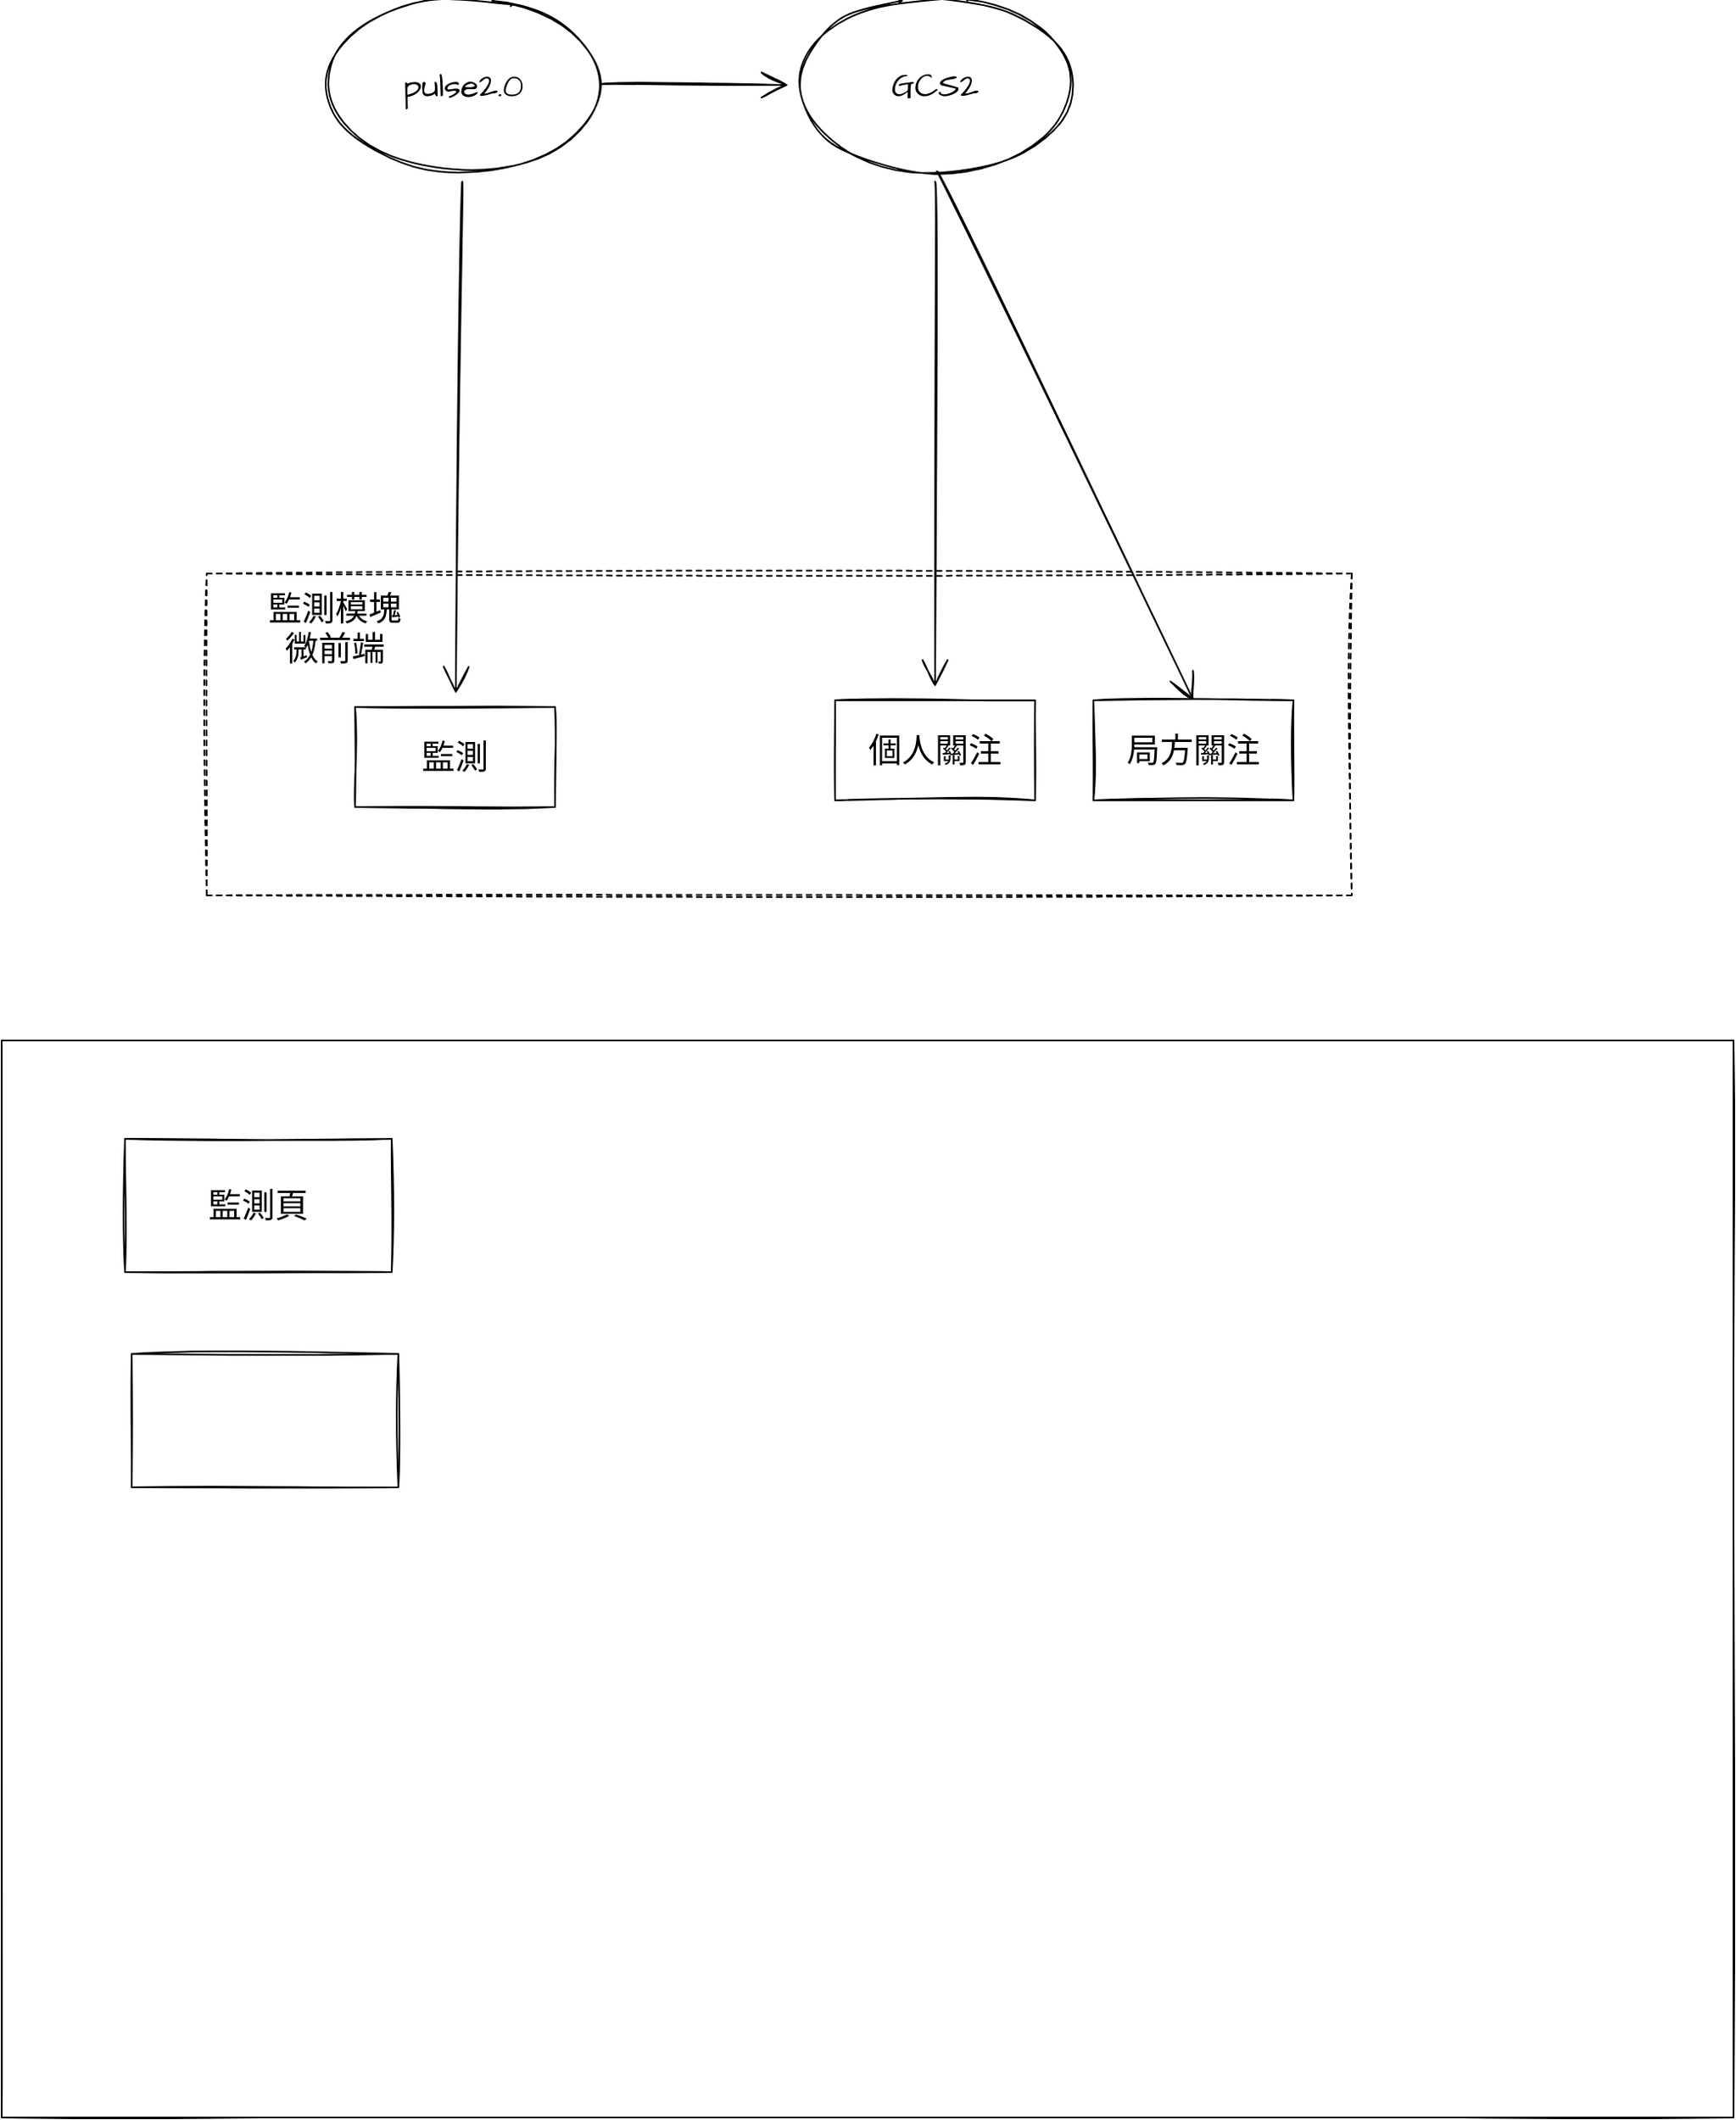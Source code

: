 <mxfile version="20.2.6" type="device"><diagram id="DYB4Jth3Q-cyZzIeF9Ja" name="第 1 页"><mxGraphModel dx="2054" dy="848" grid="0" gridSize="10" guides="1" tooltips="1" connect="1" arrows="1" fold="1" page="0" pageScale="1" pageWidth="1654" pageHeight="2336" math="0" shadow="0"><root><mxCell id="0"/><mxCell id="1" parent="0"/><mxCell id="oyexNcGC2jJ0m3xmTKgD-20" value="" style="rounded=0;whiteSpace=wrap;html=1;sketch=1;hachureGap=4;fontFamily=Architects Daughter;fontSource=https%3A%2F%2Ffonts.googleapis.com%2Fcss%3Ffamily%3DArchitects%2BDaughter;fontSize=20;fillStyle=auto;dashed=1;" vertex="1" parent="1"><mxGeometry x="-256" y="405" width="687" height="193" as="geometry"/></mxCell><mxCell id="oyexNcGC2jJ0m3xmTKgD-9" style="edgeStyle=none;curved=1;rounded=0;sketch=1;hachureGap=4;orthogonalLoop=1;jettySize=auto;html=1;exitX=1;exitY=0.5;exitDx=0;exitDy=0;fontFamily=Architects Daughter;fontSource=https%3A%2F%2Ffonts.googleapis.com%2Fcss%3Ffamily%3DArchitects%2BDaughter;fontSize=16;endArrow=open;startSize=14;endSize=14;sourcePerimeterSpacing=8;targetPerimeterSpacing=8;" edge="1" parent="1" source="oyexNcGC2jJ0m3xmTKgD-7" target="oyexNcGC2jJ0m3xmTKgD-8"><mxGeometry relative="1" as="geometry"/></mxCell><mxCell id="oyexNcGC2jJ0m3xmTKgD-13" value="" style="edgeStyle=none;curved=1;rounded=0;sketch=1;hachureGap=4;orthogonalLoop=1;jettySize=auto;html=1;fontFamily=Architects Daughter;fontSource=https%3A%2F%2Ffonts.googleapis.com%2Fcss%3Ffamily%3DArchitects%2BDaughter;fontSize=16;endArrow=open;startSize=14;endSize=14;sourcePerimeterSpacing=8;targetPerimeterSpacing=8;" edge="1" parent="1" source="oyexNcGC2jJ0m3xmTKgD-7" target="oyexNcGC2jJ0m3xmTKgD-12"><mxGeometry relative="1" as="geometry"/></mxCell><mxCell id="oyexNcGC2jJ0m3xmTKgD-7" value="pulse2.0" style="ellipse;whiteSpace=wrap;html=1;sketch=1;hachureGap=4;fontFamily=Architects Daughter;fontSource=https%3A%2F%2Ffonts.googleapis.com%2Fcss%3Ffamily%3DArchitects%2BDaughter;fontSize=20;" vertex="1" parent="1"><mxGeometry x="-182" y="62" width="160" height="100" as="geometry"/></mxCell><mxCell id="oyexNcGC2jJ0m3xmTKgD-15" value="" style="edgeStyle=none;curved=1;rounded=0;sketch=1;hachureGap=4;orthogonalLoop=1;jettySize=auto;html=1;fontFamily=Architects Daughter;fontSource=https%3A%2F%2Ffonts.googleapis.com%2Fcss%3Ffamily%3DArchitects%2BDaughter;fontSize=16;endArrow=open;startSize=14;endSize=14;sourcePerimeterSpacing=8;targetPerimeterSpacing=8;" edge="1" parent="1" source="oyexNcGC2jJ0m3xmTKgD-8" target="oyexNcGC2jJ0m3xmTKgD-14"><mxGeometry relative="1" as="geometry"/></mxCell><mxCell id="oyexNcGC2jJ0m3xmTKgD-19" style="edgeStyle=none;curved=1;rounded=0;sketch=1;hachureGap=4;orthogonalLoop=1;jettySize=auto;html=1;exitX=0.5;exitY=1;exitDx=0;exitDy=0;entryX=0.5;entryY=0;entryDx=0;entryDy=0;fontFamily=Architects Daughter;fontSource=https%3A%2F%2Ffonts.googleapis.com%2Fcss%3Ffamily%3DArchitects%2BDaughter;fontSize=16;endArrow=open;startSize=14;endSize=14;sourcePerimeterSpacing=8;targetPerimeterSpacing=8;" edge="1" parent="1" source="oyexNcGC2jJ0m3xmTKgD-8" target="oyexNcGC2jJ0m3xmTKgD-18"><mxGeometry relative="1" as="geometry"/></mxCell><mxCell id="oyexNcGC2jJ0m3xmTKgD-8" value="GCS2" style="ellipse;whiteSpace=wrap;html=1;sketch=1;hachureGap=4;fontFamily=Architects Daughter;fontSource=https%3A%2F%2Ffonts.googleapis.com%2Fcss%3Ffamily%3DArchitects%2BDaughter;fontSize=20;" vertex="1" parent="1"><mxGeometry x="101" y="62" width="160" height="100" as="geometry"/></mxCell><mxCell id="oyexNcGC2jJ0m3xmTKgD-12" value="監測" style="whiteSpace=wrap;html=1;sketch=1;hachureGap=4;fontFamily=Architects Daughter;fontSource=https%3A%2F%2Ffonts.googleapis.com%2Fcss%3Ffamily%3DArchitects%2BDaughter;fontSize=20;" vertex="1" parent="1"><mxGeometry x="-167" y="485" width="120" height="60" as="geometry"/></mxCell><mxCell id="oyexNcGC2jJ0m3xmTKgD-14" value="個人關注" style="whiteSpace=wrap;html=1;sketch=1;hachureGap=4;fontFamily=Architects Daughter;fontSource=https%3A%2F%2Ffonts.googleapis.com%2Fcss%3Ffamily%3DArchitects%2BDaughter;fontSize=20;" vertex="1" parent="1"><mxGeometry x="121" y="481" width="120" height="60" as="geometry"/></mxCell><mxCell id="oyexNcGC2jJ0m3xmTKgD-18" value="局方關注" style="whiteSpace=wrap;html=1;sketch=1;hachureGap=4;fontFamily=Architects Daughter;fontSource=https%3A%2F%2Ffonts.googleapis.com%2Fcss%3Ffamily%3DArchitects%2BDaughter;fontSize=20;" vertex="1" parent="1"><mxGeometry x="276" y="481" width="120" height="60" as="geometry"/></mxCell><mxCell id="oyexNcGC2jJ0m3xmTKgD-23" value="監測模塊&lt;br&gt;微前端" style="text;html=1;strokeColor=none;fillColor=none;align=center;verticalAlign=middle;whiteSpace=wrap;rounded=0;dashed=1;sketch=1;hachureGap=4;fillStyle=auto;fontFamily=Architects Daughter;fontSource=https%3A%2F%2Ffonts.googleapis.com%2Fcss%3Ffamily%3DArchitects%2BDaughter;fontSize=20;" vertex="1" parent="1"><mxGeometry x="-258" y="425" width="158" height="26" as="geometry"/></mxCell><mxCell id="oyexNcGC2jJ0m3xmTKgD-26" value="" style="rounded=0;whiteSpace=wrap;html=1;sketch=1;hachureGap=4;fillStyle=auto;fontFamily=Architects Daughter;fontSource=https%3A%2F%2Ffonts.googleapis.com%2Fcss%3Ffamily%3DArchitects%2BDaughter;fontSize=20;" vertex="1" parent="1"><mxGeometry x="-379" y="685" width="1039" height="646" as="geometry"/></mxCell><mxCell id="oyexNcGC2jJ0m3xmTKgD-27" value="監測頁" style="rounded=0;whiteSpace=wrap;html=1;sketch=1;hachureGap=4;fillStyle=auto;fontFamily=Architects Daughter;fontSource=https%3A%2F%2Ffonts.googleapis.com%2Fcss%3Ffamily%3DArchitects%2BDaughter;fontSize=20;" vertex="1" parent="1"><mxGeometry x="-305" y="744" width="160" height="80" as="geometry"/></mxCell><mxCell id="oyexNcGC2jJ0m3xmTKgD-28" value="" style="rounded=0;whiteSpace=wrap;html=1;sketch=1;hachureGap=4;fillStyle=auto;fontFamily=Architects Daughter;fontSource=https%3A%2F%2Ffonts.googleapis.com%2Fcss%3Ffamily%3DArchitects%2BDaughter;fontSize=20;" vertex="1" parent="1"><mxGeometry x="-301" y="873" width="160" height="80" as="geometry"/></mxCell></root></mxGraphModel></diagram></mxfile>